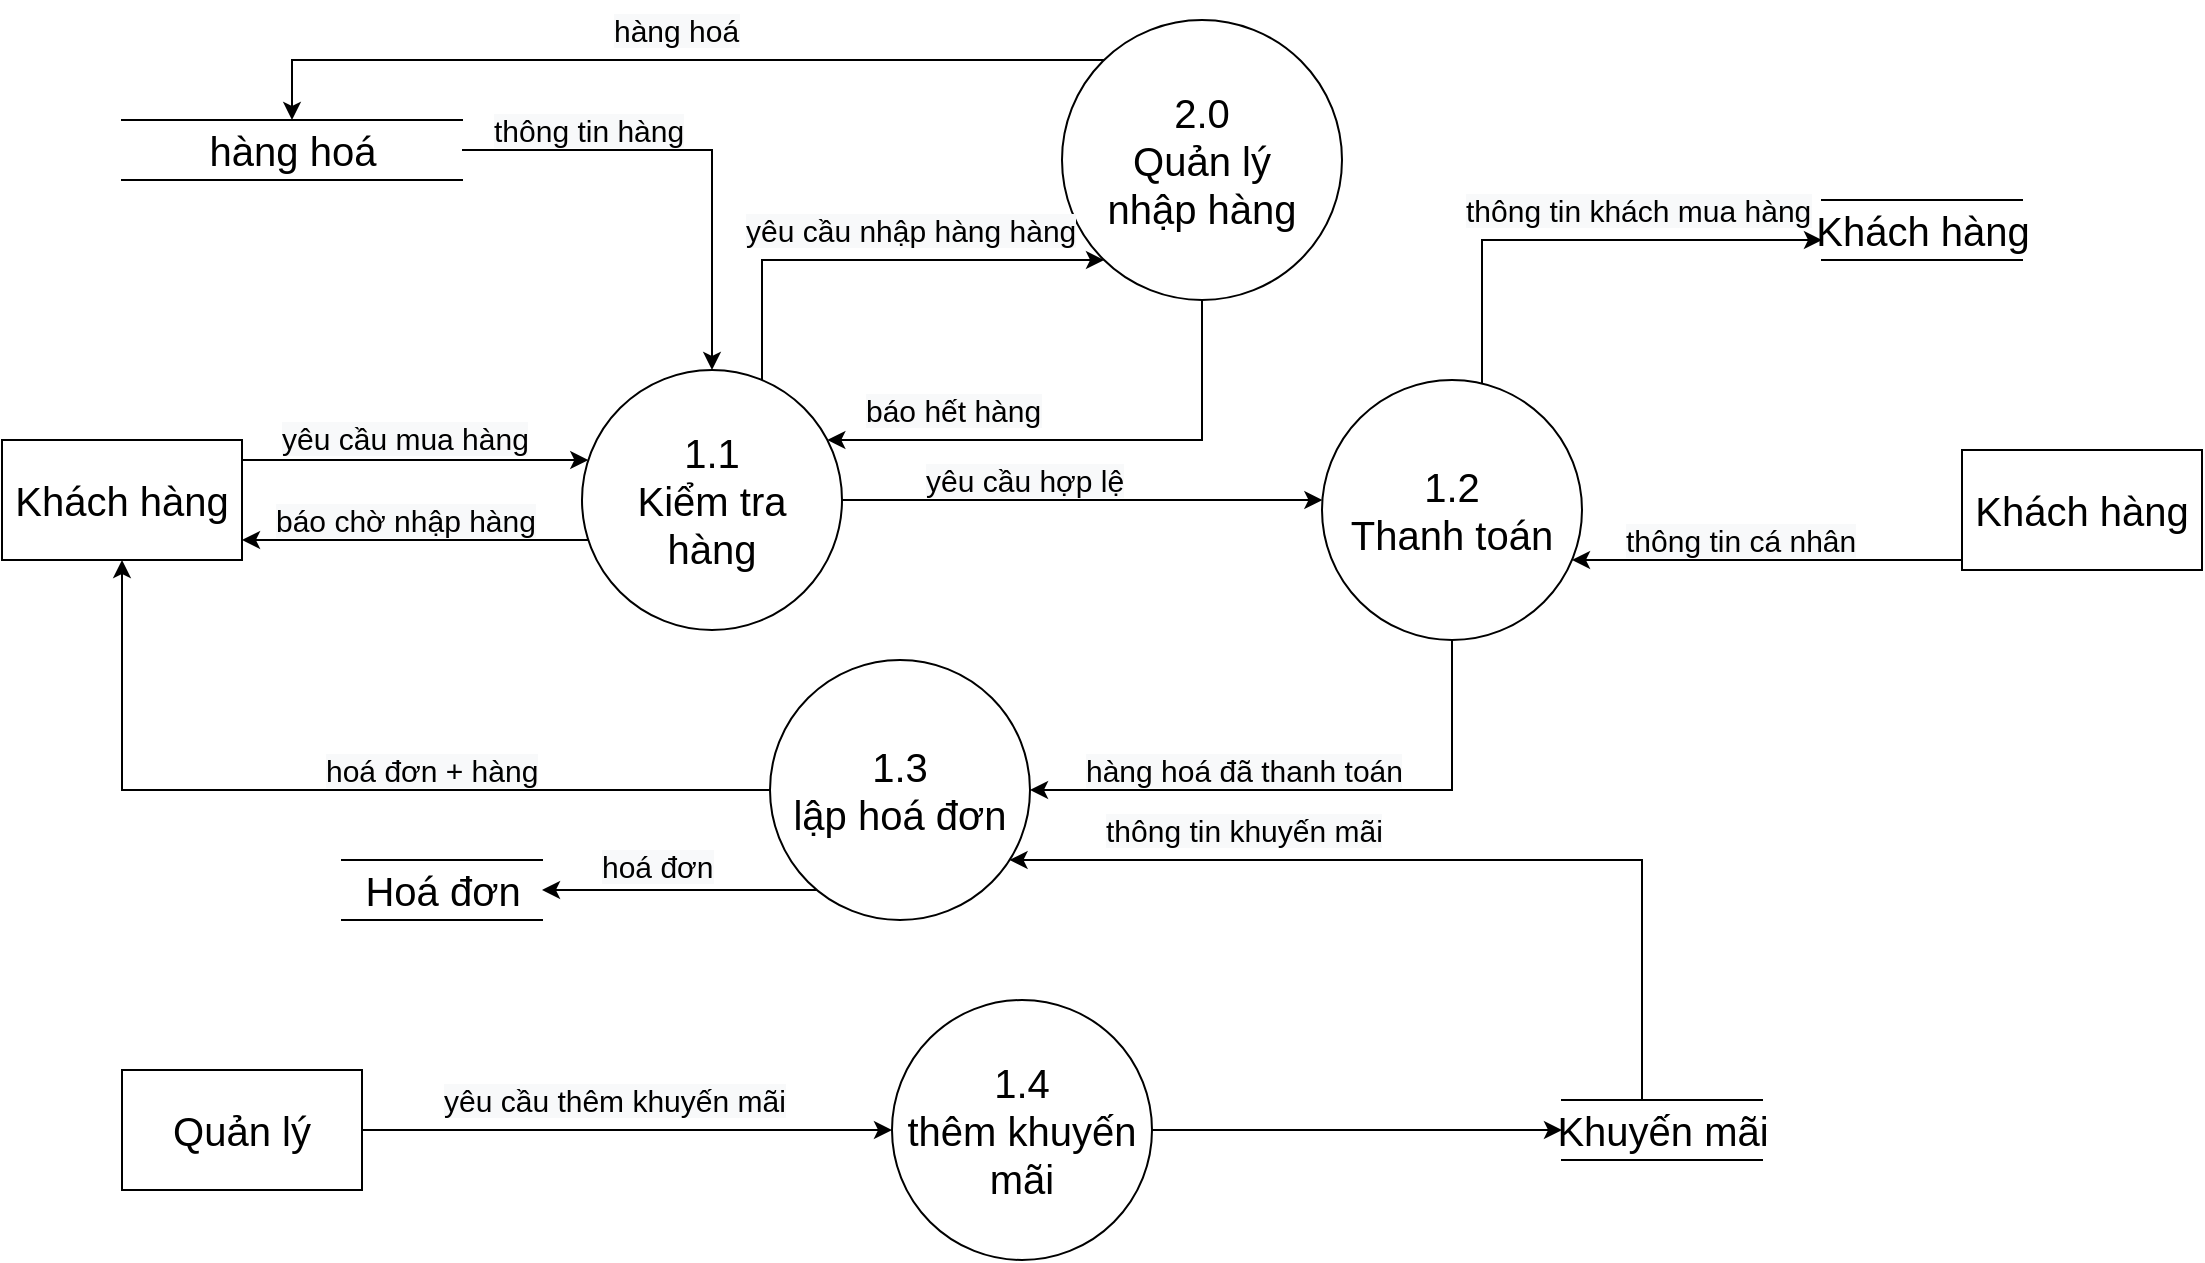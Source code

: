 <mxfile version="13.10.4" type="device"><diagram id="J7DlkfluDVgMoTWlxzNA" name="Page-1"><mxGraphModel dx="1038" dy="1660" grid="1" gridSize="10" guides="1" tooltips="1" connect="1" arrows="1" fold="1" page="1" pageScale="1" pageWidth="827" pageHeight="1169" math="0" shadow="0"><root><mxCell id="0"/><mxCell id="1" parent="0"/><mxCell id="oMammV2eSVVkZZNwy4F4-13" style="edgeStyle=orthogonalEdgeStyle;rounded=0;orthogonalLoop=1;jettySize=auto;html=1;" parent="1" source="oMammV2eSVVkZZNwy4F4-1" target="oMammV2eSVVkZZNwy4F4-5" edge="1"><mxGeometry relative="1" as="geometry"><Array as="points"><mxPoint x="630" y="130"/></Array></mxGeometry></mxCell><mxCell id="B6g7-XLnLqT--dTZYHWs-7" style="edgeStyle=orthogonalEdgeStyle;rounded=0;orthogonalLoop=1;jettySize=auto;html=1;entryX=0.5;entryY=0;entryDx=0;entryDy=0;" parent="1" source="oMammV2eSVVkZZNwy4F4-1" target="B6g7-XLnLqT--dTZYHWs-1" edge="1"><mxGeometry relative="1" as="geometry"><Array as="points"><mxPoint x="175" y="-60"/></Array></mxGeometry></mxCell><mxCell id="oMammV2eSVVkZZNwy4F4-1" value="&lt;font style=&quot;font-size: 20px&quot;&gt;2.0&lt;br&gt;Quản lý &lt;br&gt;nhập hàng&lt;br&gt;&lt;/font&gt;" style="ellipse;whiteSpace=wrap;html=1;aspect=fixed;" parent="1" vertex="1"><mxGeometry x="560" y="-80" width="140" height="140" as="geometry"/></mxCell><mxCell id="oMammV2eSVVkZZNwy4F4-6" style="edgeStyle=orthogonalEdgeStyle;rounded=0;orthogonalLoop=1;jettySize=auto;html=1;" parent="1" source="oMammV2eSVVkZZNwy4F4-2" target="oMammV2eSVVkZZNwy4F4-5" edge="1"><mxGeometry relative="1" as="geometry"><Array as="points"><mxPoint x="260" y="140"/><mxPoint x="260" y="140"/></Array></mxGeometry></mxCell><mxCell id="oMammV2eSVVkZZNwy4F4-2" value="&lt;font style=&quot;font-size: 20px&quot;&gt;Khách hàng&lt;/font&gt;" style="rounded=0;whiteSpace=wrap;html=1;" parent="1" vertex="1"><mxGeometry x="30" y="130" width="120" height="60" as="geometry"/></mxCell><mxCell id="oMammV2eSVVkZZNwy4F4-3" value="&lt;span style=&quot;color: rgb(0, 0, 0); font-family: helvetica; font-size: 15px; font-style: normal; font-weight: 400; letter-spacing: normal; text-align: center; text-indent: 0px; text-transform: none; word-spacing: 0px; background-color: rgb(248, 249, 250); display: inline; float: none;&quot;&gt;báo chờ nhập hàng&lt;/span&gt;" style="text;whiteSpace=wrap;html=1;" parent="1" vertex="1"><mxGeometry x="165" y="155" width="160" height="30" as="geometry"/></mxCell><mxCell id="i16q0JlDp4B21SC-6hdm-7" style="edgeStyle=orthogonalEdgeStyle;rounded=0;orthogonalLoop=1;jettySize=auto;html=1;" parent="1" source="oMammV2eSVVkZZNwy4F4-4" target="oMammV2eSVVkZZNwy4F4-16" edge="1"><mxGeometry relative="1" as="geometry"><Array as="points"><mxPoint x="850" y="340"/></Array></mxGeometry></mxCell><mxCell id="oMammV2eSVVkZZNwy4F4-4" value="&lt;font style=&quot;font-size: 20px&quot;&gt;Khuyến mãi&lt;/font&gt;" style="html=1;dashed=0;whitespace=wrap;shape=partialRectangle;right=0;left=0;" parent="1" vertex="1"><mxGeometry x="810" y="460" width="100" height="30" as="geometry"/></mxCell><mxCell id="oMammV2eSVVkZZNwy4F4-7" style="edgeStyle=orthogonalEdgeStyle;rounded=0;orthogonalLoop=1;jettySize=auto;html=1;" parent="1" source="oMammV2eSVVkZZNwy4F4-5" target="oMammV2eSVVkZZNwy4F4-2" edge="1"><mxGeometry relative="1" as="geometry"><Array as="points"><mxPoint x="260" y="180"/><mxPoint x="260" y="180"/></Array></mxGeometry></mxCell><mxCell id="oMammV2eSVVkZZNwy4F4-9" style="edgeStyle=orthogonalEdgeStyle;rounded=0;orthogonalLoop=1;jettySize=auto;html=1;" parent="1" source="oMammV2eSVVkZZNwy4F4-5" target="oMammV2eSVVkZZNwy4F4-1" edge="1"><mxGeometry relative="1" as="geometry"><Array as="points"><mxPoint x="410" y="40"/></Array></mxGeometry></mxCell><mxCell id="oMammV2eSVVkZZNwy4F4-18" style="edgeStyle=orthogonalEdgeStyle;rounded=0;orthogonalLoop=1;jettySize=auto;html=1;" parent="1" source="oMammV2eSVVkZZNwy4F4-5" target="oMammV2eSVVkZZNwy4F4-15" edge="1"><mxGeometry relative="1" as="geometry"><Array as="points"><mxPoint x="630" y="160"/><mxPoint x="630" y="160"/></Array></mxGeometry></mxCell><mxCell id="oMammV2eSVVkZZNwy4F4-5" value="&lt;font style=&quot;font-size: 20px&quot;&gt;1.1&lt;br&gt;Kiểm tra&lt;br&gt;hàng&lt;br&gt;&lt;/font&gt;" style="ellipse;whiteSpace=wrap;html=1;aspect=fixed;" parent="1" vertex="1"><mxGeometry x="320" y="95" width="130" height="130" as="geometry"/></mxCell><mxCell id="oMammV2eSVVkZZNwy4F4-8" value="&lt;span style=&quot;color: rgb(0 , 0 , 0) ; font-family: &amp;#34;helvetica&amp;#34; ; font-size: 15px ; font-style: normal ; font-weight: 400 ; letter-spacing: normal ; text-align: center ; text-indent: 0px ; text-transform: none ; word-spacing: 0px ; background-color: rgb(248 , 249 , 250) ; display: inline ; float: none&quot;&gt;yêu cầu mua hàng&lt;/span&gt;" style="text;whiteSpace=wrap;html=1;" parent="1" vertex="1"><mxGeometry x="168" y="114" width="160" height="30" as="geometry"/></mxCell><mxCell id="oMammV2eSVVkZZNwy4F4-11" value="&lt;span style=&quot;color: rgb(0 , 0 , 0) ; font-family: &amp;#34;helvetica&amp;#34; ; font-size: 15px ; font-style: normal ; font-weight: 400 ; letter-spacing: normal ; text-align: center ; text-indent: 0px ; text-transform: none ; word-spacing: 0px ; background-color: rgb(248 , 249 , 250) ; display: inline ; float: none&quot;&gt;yêu cầu nhập hàng hàng&lt;/span&gt;" style="text;whiteSpace=wrap;html=1;" parent="1" vertex="1"><mxGeometry x="400" y="10" width="180" height="30" as="geometry"/></mxCell><mxCell id="oMammV2eSVVkZZNwy4F4-14" value="&lt;span style=&quot;color: rgb(0 , 0 , 0) ; font-family: &amp;#34;helvetica&amp;#34; ; font-size: 15px ; font-style: normal ; font-weight: 400 ; letter-spacing: normal ; text-align: center ; text-indent: 0px ; text-transform: none ; word-spacing: 0px ; background-color: rgb(248 , 249 , 250) ; display: inline ; float: none&quot;&gt;báo hết hàng&lt;/span&gt;" style="text;whiteSpace=wrap;html=1;" parent="1" vertex="1"><mxGeometry x="460" y="100" width="160" height="30" as="geometry"/></mxCell><mxCell id="oMammV2eSVVkZZNwy4F4-27" style="edgeStyle=orthogonalEdgeStyle;rounded=0;orthogonalLoop=1;jettySize=auto;html=1;" parent="1" source="oMammV2eSVVkZZNwy4F4-15" target="oMammV2eSVVkZZNwy4F4-16" edge="1"><mxGeometry relative="1" as="geometry"><Array as="points"><mxPoint x="755" y="305"/></Array></mxGeometry></mxCell><mxCell id="oMammV2eSVVkZZNwy4F4-29" style="edgeStyle=orthogonalEdgeStyle;rounded=0;orthogonalLoop=1;jettySize=auto;html=1;" parent="1" source="oMammV2eSVVkZZNwy4F4-15" target="oMammV2eSVVkZZNwy4F4-28" edge="1"><mxGeometry relative="1" as="geometry"><Array as="points"><mxPoint x="770" y="30"/></Array></mxGeometry></mxCell><mxCell id="oMammV2eSVVkZZNwy4F4-15" value="&lt;font style=&quot;font-size: 20px&quot;&gt;1.2&lt;br&gt;Thanh toán&lt;br&gt;&lt;/font&gt;" style="ellipse;whiteSpace=wrap;html=1;aspect=fixed;" parent="1" vertex="1"><mxGeometry x="690" y="100" width="130" height="130" as="geometry"/></mxCell><mxCell id="oMammV2eSVVkZZNwy4F4-32" style="edgeStyle=orthogonalEdgeStyle;rounded=0;orthogonalLoop=1;jettySize=auto;html=1;" parent="1" source="oMammV2eSVVkZZNwy4F4-16" target="oMammV2eSVVkZZNwy4F4-2" edge="1"><mxGeometry relative="1" as="geometry"/></mxCell><mxCell id="i16q0JlDp4B21SC-6hdm-9" style="edgeStyle=orthogonalEdgeStyle;rounded=0;orthogonalLoop=1;jettySize=auto;html=1;" parent="1" source="oMammV2eSVVkZZNwy4F4-16" target="oMammV2eSVVkZZNwy4F4-35" edge="1"><mxGeometry relative="1" as="geometry"><Array as="points"><mxPoint x="390" y="355"/><mxPoint x="390" y="355"/></Array></mxGeometry></mxCell><mxCell id="oMammV2eSVVkZZNwy4F4-16" value="&lt;font style=&quot;font-size: 20px&quot;&gt;1.3&lt;br&gt;lập hoá đơn&lt;br&gt;&lt;/font&gt;" style="ellipse;whiteSpace=wrap;html=1;aspect=fixed;" parent="1" vertex="1"><mxGeometry x="414" y="240" width="130" height="130" as="geometry"/></mxCell><mxCell id="i16q0JlDp4B21SC-6hdm-6" style="edgeStyle=orthogonalEdgeStyle;rounded=0;orthogonalLoop=1;jettySize=auto;html=1;" parent="1" source="oMammV2eSVVkZZNwy4F4-17" target="oMammV2eSVVkZZNwy4F4-4" edge="1"><mxGeometry relative="1" as="geometry"/></mxCell><mxCell id="oMammV2eSVVkZZNwy4F4-17" value="&lt;font style=&quot;font-size: 20px&quot;&gt;1.4&lt;br&gt;thêm khuyến mãi&lt;br&gt;&lt;/font&gt;" style="ellipse;whiteSpace=wrap;html=1;aspect=fixed;" parent="1" vertex="1"><mxGeometry x="475" y="410" width="130" height="130" as="geometry"/></mxCell><mxCell id="oMammV2eSVVkZZNwy4F4-19" value="&lt;span style=&quot;color: rgb(0 , 0 , 0) ; font-family: &amp;#34;helvetica&amp;#34; ; font-size: 15px ; font-style: normal ; font-weight: 400 ; letter-spacing: normal ; text-align: center ; text-indent: 0px ; text-transform: none ; word-spacing: 0px ; background-color: rgb(248 , 249 , 250) ; display: inline ; float: none&quot;&gt;yêu cầu hợp lệ&lt;/span&gt;" style="text;whiteSpace=wrap;html=1;" parent="1" vertex="1"><mxGeometry x="490" y="135" width="160" height="30" as="geometry"/></mxCell><mxCell id="oMammV2eSVVkZZNwy4F4-22" style="edgeStyle=orthogonalEdgeStyle;rounded=0;orthogonalLoop=1;jettySize=auto;html=1;" parent="1" source="oMammV2eSVVkZZNwy4F4-20" target="oMammV2eSVVkZZNwy4F4-15" edge="1"><mxGeometry relative="1" as="geometry"><Array as="points"><mxPoint x="900" y="190"/><mxPoint x="900" y="190"/></Array></mxGeometry></mxCell><mxCell id="oMammV2eSVVkZZNwy4F4-20" value="&lt;font style=&quot;font-size: 20px&quot;&gt;Khách hàng&lt;/font&gt;" style="rounded=0;whiteSpace=wrap;html=1;" parent="1" vertex="1"><mxGeometry x="1010" y="135" width="120" height="60" as="geometry"/></mxCell><mxCell id="oMammV2eSVVkZZNwy4F4-25" value="&lt;span style=&quot;color: rgb(0 , 0 , 0) ; font-family: &amp;#34;helvetica&amp;#34; ; font-size: 15px ; font-style: normal ; font-weight: 400 ; letter-spacing: normal ; text-align: center ; text-indent: 0px ; text-transform: none ; word-spacing: 0px ; background-color: rgb(248 , 249 , 250) ; display: inline ; float: none&quot;&gt;thông tin cá nhân&lt;/span&gt;" style="text;whiteSpace=wrap;html=1;" parent="1" vertex="1"><mxGeometry x="840" y="165" width="160" height="30" as="geometry"/></mxCell><mxCell id="oMammV2eSVVkZZNwy4F4-28" value="&lt;font style=&quot;font-size: 20px&quot;&gt;Khách hàng&lt;/font&gt;" style="html=1;dashed=0;whitespace=wrap;shape=partialRectangle;right=0;left=0;" parent="1" vertex="1"><mxGeometry x="940" y="10" width="100" height="30" as="geometry"/></mxCell><mxCell id="oMammV2eSVVkZZNwy4F4-33" value="&lt;span style=&quot;color: rgb(0 , 0 , 0) ; font-family: &amp;#34;helvetica&amp;#34; ; font-size: 15px ; font-style: normal ; font-weight: 400 ; letter-spacing: normal ; text-align: center ; text-indent: 0px ; text-transform: none ; word-spacing: 0px ; background-color: rgb(248 , 249 , 250) ; display: inline ; float: none&quot;&gt;hoá đơn + hàng&lt;/span&gt;" style="text;whiteSpace=wrap;html=1;" parent="1" vertex="1"><mxGeometry x="190" y="280" width="160" height="30" as="geometry"/></mxCell><mxCell id="oMammV2eSVVkZZNwy4F4-34" value="&lt;span style=&quot;color: rgb(0 , 0 , 0) ; font-family: &amp;#34;helvetica&amp;#34; ; font-size: 15px ; font-style: normal ; font-weight: 400 ; letter-spacing: normal ; text-align: center ; text-indent: 0px ; text-transform: none ; word-spacing: 0px ; background-color: rgb(248 , 249 , 250) ; display: inline ; float: none&quot;&gt;hàng hoá đã thanh toán&lt;/span&gt;" style="text;whiteSpace=wrap;html=1;" parent="1" vertex="1"><mxGeometry x="570" y="280" width="180" height="30" as="geometry"/></mxCell><mxCell id="oMammV2eSVVkZZNwy4F4-35" value="&lt;span style=&quot;font-size: 20px&quot;&gt;Hoá đơn&lt;/span&gt;" style="html=1;dashed=0;whitespace=wrap;shape=partialRectangle;right=0;left=0;" parent="1" vertex="1"><mxGeometry x="200" y="340" width="100" height="30" as="geometry"/></mxCell><mxCell id="B6g7-XLnLqT--dTZYHWs-3" style="edgeStyle=orthogonalEdgeStyle;rounded=0;orthogonalLoop=1;jettySize=auto;html=1;" parent="1" source="B6g7-XLnLqT--dTZYHWs-1" target="oMammV2eSVVkZZNwy4F4-5" edge="1"><mxGeometry relative="1" as="geometry"/></mxCell><mxCell id="B6g7-XLnLqT--dTZYHWs-1" value="&lt;span style=&quot;font-size: 20px&quot;&gt;hàng hoá&lt;/span&gt;" style="html=1;dashed=0;whitespace=wrap;shape=partialRectangle;right=0;left=0;" parent="1" vertex="1"><mxGeometry x="90" y="-30" width="170" height="30" as="geometry"/></mxCell><mxCell id="B6g7-XLnLqT--dTZYHWs-4" value="&lt;span style=&quot;color: rgb(0 , 0 , 0) ; font-family: &amp;#34;helvetica&amp;#34; ; font-size: 15px ; font-style: normal ; font-weight: 400 ; letter-spacing: normal ; text-align: center ; text-indent: 0px ; text-transform: none ; word-spacing: 0px ; background-color: rgb(248 , 249 , 250) ; display: inline ; float: none&quot;&gt;thông tin hàng&lt;/span&gt;" style="text;whiteSpace=wrap;html=1;" parent="1" vertex="1"><mxGeometry x="274" y="-40" width="160" height="30" as="geometry"/></mxCell><mxCell id="B6g7-XLnLqT--dTZYHWs-8" value="&lt;span style=&quot;color: rgb(0 , 0 , 0) ; font-family: &amp;#34;helvetica&amp;#34; ; font-size: 15px ; font-style: normal ; font-weight: 400 ; letter-spacing: normal ; text-align: center ; text-indent: 0px ; text-transform: none ; word-spacing: 0px ; background-color: rgb(248 , 249 , 250) ; display: inline ; float: none&quot;&gt;hàng hoá&lt;/span&gt;" style="text;whiteSpace=wrap;html=1;" parent="1" vertex="1"><mxGeometry x="334" y="-90" width="160" height="30" as="geometry"/></mxCell><mxCell id="i16q0JlDp4B21SC-6hdm-3" style="edgeStyle=orthogonalEdgeStyle;rounded=0;orthogonalLoop=1;jettySize=auto;html=1;" parent="1" source="i16q0JlDp4B21SC-6hdm-1" target="oMammV2eSVVkZZNwy4F4-17" edge="1"><mxGeometry relative="1" as="geometry"/></mxCell><mxCell id="i16q0JlDp4B21SC-6hdm-1" value="&lt;font style=&quot;font-size: 20px&quot;&gt;Quản lý&lt;/font&gt;" style="rounded=0;whiteSpace=wrap;html=1;" parent="1" vertex="1"><mxGeometry x="90" y="445" width="120" height="60" as="geometry"/></mxCell><mxCell id="i16q0JlDp4B21SC-6hdm-4" value="&lt;span style=&quot;color: rgb(0 , 0 , 0) ; font-family: &amp;#34;helvetica&amp;#34; ; font-size: 15px ; font-style: normal ; font-weight: 400 ; letter-spacing: normal ; text-align: center ; text-indent: 0px ; text-transform: none ; word-spacing: 0px ; background-color: rgb(248 , 249 , 250) ; display: inline ; float: none&quot;&gt;yêu cầu thêm khuyến mãi&lt;/span&gt;" style="text;whiteSpace=wrap;html=1;" parent="1" vertex="1"><mxGeometry x="249" y="445" width="210" height="30" as="geometry"/></mxCell><mxCell id="i16q0JlDp4B21SC-6hdm-8" value="&lt;span style=&quot;color: rgb(0 , 0 , 0) ; font-family: &amp;#34;helvetica&amp;#34; ; font-size: 15px ; font-style: normal ; font-weight: 400 ; letter-spacing: normal ; text-align: center ; text-indent: 0px ; text-transform: none ; word-spacing: 0px ; background-color: rgb(248 , 249 , 250) ; display: inline ; float: none&quot;&gt;thông tin khuyến mãi&lt;/span&gt;" style="text;whiteSpace=wrap;html=1;" parent="1" vertex="1"><mxGeometry x="580" y="310" width="180" height="30" as="geometry"/></mxCell><mxCell id="6ngcyf8ft9-QwQnMrDpO-1" value="&lt;span style=&quot;color: rgb(0 , 0 , 0) ; font-family: &amp;#34;helvetica&amp;#34; ; font-size: 15px ; font-style: normal ; font-weight: 400 ; letter-spacing: normal ; text-align: center ; text-indent: 0px ; text-transform: none ; word-spacing: 0px ; background-color: rgb(248 , 249 , 250) ; display: inline ; float: none&quot;&gt;thông tin khách mua hàng&lt;/span&gt;" style="text;whiteSpace=wrap;html=1;" vertex="1" parent="1"><mxGeometry x="760" width="180" height="30" as="geometry"/></mxCell><mxCell id="6ngcyf8ft9-QwQnMrDpO-2" value="&lt;span style=&quot;color: rgb(0 , 0 , 0) ; font-family: &amp;#34;helvetica&amp;#34; ; font-size: 15px ; font-style: normal ; font-weight: 400 ; letter-spacing: normal ; text-align: center ; text-indent: 0px ; text-transform: none ; word-spacing: 0px ; background-color: rgb(248 , 249 , 250) ; display: inline ; float: none&quot;&gt;hoá đơn&lt;br&gt;&lt;br&gt;&lt;/span&gt;" style="text;whiteSpace=wrap;html=1;" vertex="1" parent="1"><mxGeometry x="328" y="328" width="65" height="30" as="geometry"/></mxCell></root></mxGraphModel></diagram></mxfile>
